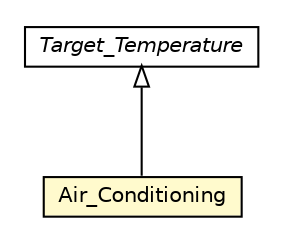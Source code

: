 #!/usr/local/bin/dot
#
# Class diagram 
# Generated by UMLGraph version R5_6-24-gf6e263 (http://www.umlgraph.org/)
#

digraph G {
	edge [fontname="Helvetica",fontsize=10,labelfontname="Helvetica",labelfontsize=10];
	node [fontname="Helvetica",fontsize=10,shape=plaintext];
	nodesep=0.25;
	ranksep=0.5;
	// org.universAAL.ontology.hvac.Target_Temperature
	c54047 [label=<<table title="org.universAAL.ontology.hvac.Target_Temperature" border="0" cellborder="1" cellspacing="0" cellpadding="2" port="p" href="./Target_Temperature.html">
		<tr><td><table border="0" cellspacing="0" cellpadding="1">
<tr><td align="center" balign="center"><font face="Helvetica-Oblique"> Target_Temperature </font></td></tr>
		</table></td></tr>
		</table>>, URL="./Target_Temperature.html", fontname="Helvetica", fontcolor="black", fontsize=10.0];
	// org.universAAL.ontology.hvac.Air_Conditioning
	c54048 [label=<<table title="org.universAAL.ontology.hvac.Air_Conditioning" border="0" cellborder="1" cellspacing="0" cellpadding="2" port="p" bgcolor="lemonChiffon" href="./Air_Conditioning.html">
		<tr><td><table border="0" cellspacing="0" cellpadding="1">
<tr><td align="center" balign="center"> Air_Conditioning </td></tr>
		</table></td></tr>
		</table>>, URL="./Air_Conditioning.html", fontname="Helvetica", fontcolor="black", fontsize=10.0];
	//org.universAAL.ontology.hvac.Air_Conditioning extends org.universAAL.ontology.hvac.Target_Temperature
	c54047:p -> c54048:p [dir=back,arrowtail=empty];
}

